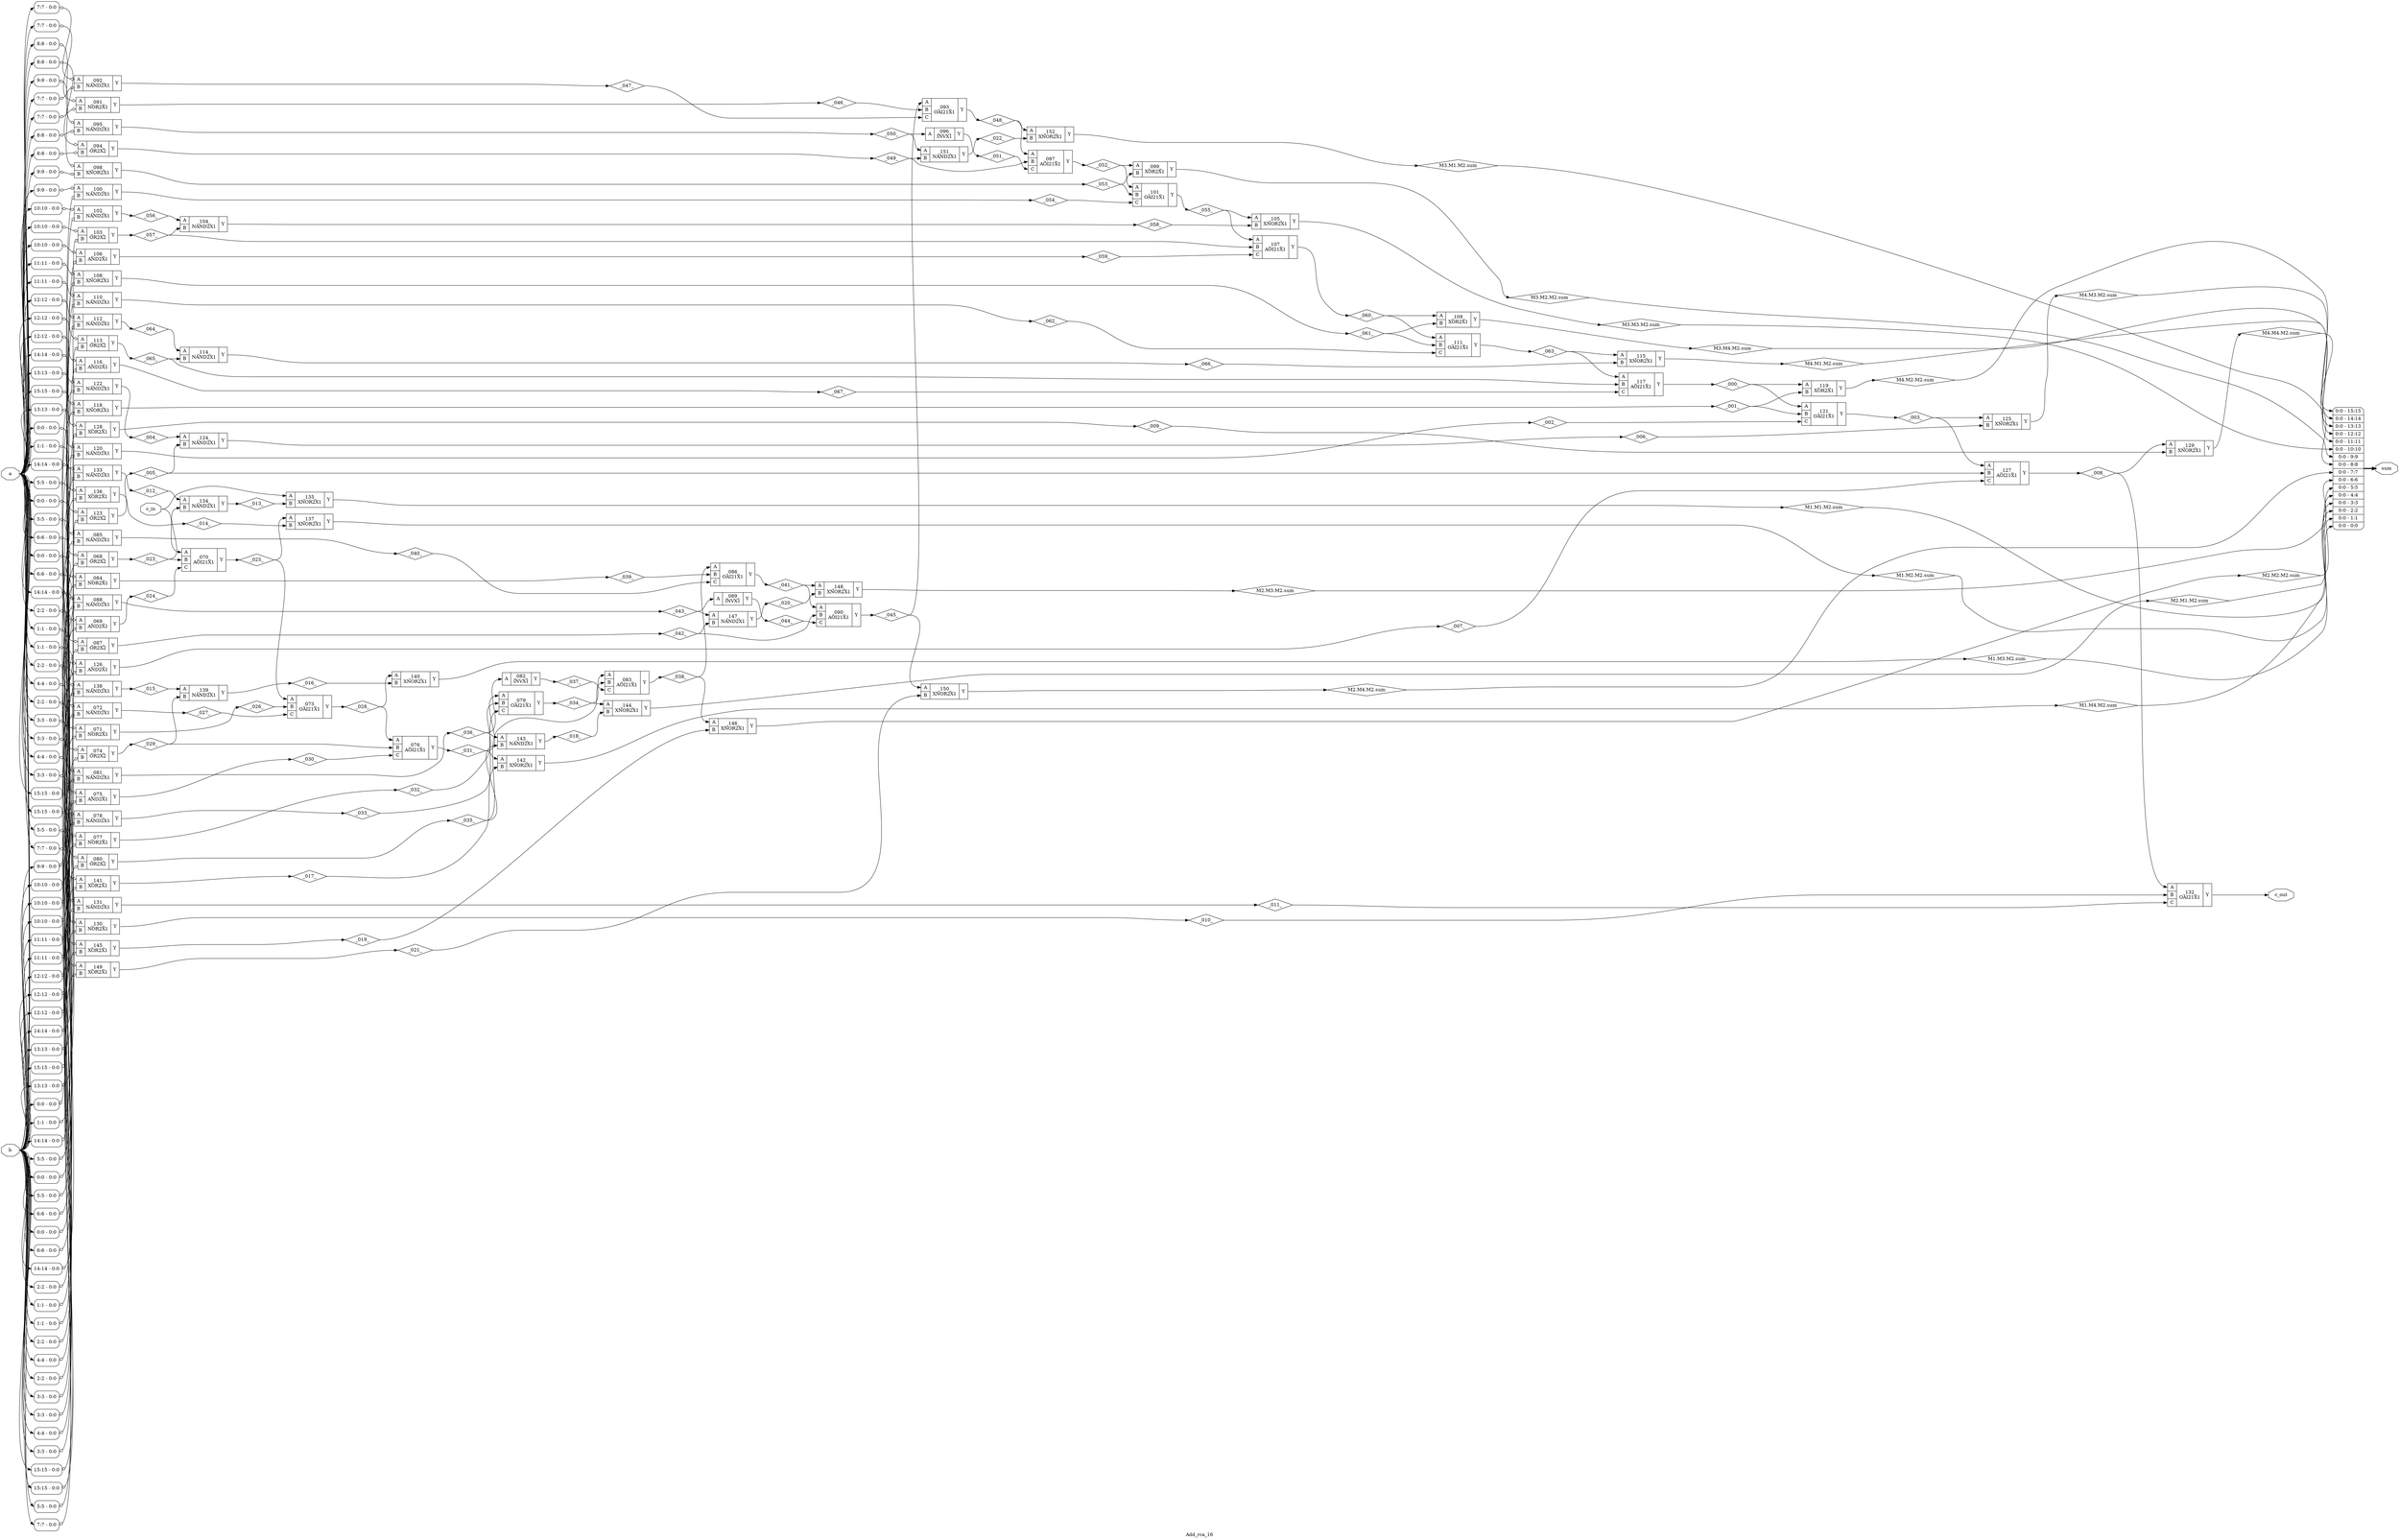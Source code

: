 digraph "Add_rca_16" {
label="Add_rca_16";
rankdir="LR";
remincross=true;
n2 [ shape=diamond, label="M1.M1.M2.sum", color="black", fontcolor="black" ];
n3 [ shape=diamond, label="M1.M2.M2.sum", color="black", fontcolor="black" ];
n4 [ shape=diamond, label="M1.M3.M2.sum", color="black", fontcolor="black" ];
n5 [ shape=diamond, label="M1.M4.M2.sum", color="black", fontcolor="black" ];
n6 [ shape=diamond, label="M2.M1.M2.sum", color="black", fontcolor="black" ];
n7 [ shape=diamond, label="M2.M2.M2.sum", color="black", fontcolor="black" ];
n8 [ shape=diamond, label="M2.M3.M2.sum", color="black", fontcolor="black" ];
n9 [ shape=diamond, label="M2.M4.M2.sum", color="black", fontcolor="black" ];
n10 [ shape=diamond, label="M3.M1.M2.sum", color="black", fontcolor="black" ];
n11 [ shape=diamond, label="M3.M2.M2.sum", color="black", fontcolor="black" ];
n12 [ shape=diamond, label="M3.M3.M2.sum", color="black", fontcolor="black" ];
n13 [ shape=diamond, label="M3.M4.M2.sum", color="black", fontcolor="black" ];
n14 [ shape=diamond, label="M4.M1.M2.sum", color="black", fontcolor="black" ];
n15 [ shape=diamond, label="M4.M2.M2.sum", color="black", fontcolor="black" ];
n16 [ shape=diamond, label="M4.M3.M2.sum", color="black", fontcolor="black" ];
n17 [ shape=diamond, label="M4.M4.M2.sum", color="black", fontcolor="black" ];
n18 [ shape=diamond, label="_000_", color="black", fontcolor="black" ];
n19 [ shape=diamond, label="_001_", color="black", fontcolor="black" ];
n20 [ shape=diamond, label="_002_", color="black", fontcolor="black" ];
n21 [ shape=diamond, label="_003_", color="black", fontcolor="black" ];
n22 [ shape=diamond, label="_004_", color="black", fontcolor="black" ];
n23 [ shape=diamond, label="_005_", color="black", fontcolor="black" ];
n24 [ shape=diamond, label="_006_", color="black", fontcolor="black" ];
n25 [ shape=diamond, label="_007_", color="black", fontcolor="black" ];
n26 [ shape=diamond, label="_008_", color="black", fontcolor="black" ];
n27 [ shape=diamond, label="_009_", color="black", fontcolor="black" ];
n28 [ shape=diamond, label="_010_", color="black", fontcolor="black" ];
n29 [ shape=diamond, label="_011_", color="black", fontcolor="black" ];
n30 [ shape=diamond, label="_012_", color="black", fontcolor="black" ];
n31 [ shape=diamond, label="_013_", color="black", fontcolor="black" ];
n32 [ shape=diamond, label="_014_", color="black", fontcolor="black" ];
n33 [ shape=diamond, label="_015_", color="black", fontcolor="black" ];
n34 [ shape=diamond, label="_016_", color="black", fontcolor="black" ];
n35 [ shape=diamond, label="_017_", color="black", fontcolor="black" ];
n36 [ shape=diamond, label="_018_", color="black", fontcolor="black" ];
n37 [ shape=diamond, label="_019_", color="black", fontcolor="black" ];
n38 [ shape=diamond, label="_020_", color="black", fontcolor="black" ];
n39 [ shape=diamond, label="_021_", color="black", fontcolor="black" ];
n40 [ shape=diamond, label="_022_", color="black", fontcolor="black" ];
n41 [ shape=diamond, label="_023_", color="black", fontcolor="black" ];
n42 [ shape=diamond, label="_024_", color="black", fontcolor="black" ];
n43 [ shape=diamond, label="_025_", color="black", fontcolor="black" ];
n44 [ shape=diamond, label="_026_", color="black", fontcolor="black" ];
n45 [ shape=diamond, label="_027_", color="black", fontcolor="black" ];
n46 [ shape=diamond, label="_028_", color="black", fontcolor="black" ];
n47 [ shape=diamond, label="_029_", color="black", fontcolor="black" ];
n48 [ shape=diamond, label="_030_", color="black", fontcolor="black" ];
n49 [ shape=diamond, label="_031_", color="black", fontcolor="black" ];
n50 [ shape=diamond, label="_032_", color="black", fontcolor="black" ];
n51 [ shape=diamond, label="_033_", color="black", fontcolor="black" ];
n52 [ shape=diamond, label="_034_", color="black", fontcolor="black" ];
n53 [ shape=diamond, label="_035_", color="black", fontcolor="black" ];
n54 [ shape=diamond, label="_036_", color="black", fontcolor="black" ];
n55 [ shape=diamond, label="_037_", color="black", fontcolor="black" ];
n56 [ shape=diamond, label="_038_", color="black", fontcolor="black" ];
n57 [ shape=diamond, label="_039_", color="black", fontcolor="black" ];
n58 [ shape=diamond, label="_040_", color="black", fontcolor="black" ];
n59 [ shape=diamond, label="_041_", color="black", fontcolor="black" ];
n60 [ shape=diamond, label="_042_", color="black", fontcolor="black" ];
n61 [ shape=diamond, label="_043_", color="black", fontcolor="black" ];
n62 [ shape=diamond, label="_044_", color="black", fontcolor="black" ];
n63 [ shape=diamond, label="_045_", color="black", fontcolor="black" ];
n64 [ shape=diamond, label="_046_", color="black", fontcolor="black" ];
n65 [ shape=diamond, label="_047_", color="black", fontcolor="black" ];
n66 [ shape=diamond, label="_048_", color="black", fontcolor="black" ];
n67 [ shape=diamond, label="_049_", color="black", fontcolor="black" ];
n68 [ shape=diamond, label="_050_", color="black", fontcolor="black" ];
n69 [ shape=diamond, label="_051_", color="black", fontcolor="black" ];
n70 [ shape=diamond, label="_052_", color="black", fontcolor="black" ];
n71 [ shape=diamond, label="_053_", color="black", fontcolor="black" ];
n72 [ shape=diamond, label="_054_", color="black", fontcolor="black" ];
n73 [ shape=diamond, label="_055_", color="black", fontcolor="black" ];
n74 [ shape=diamond, label="_056_", color="black", fontcolor="black" ];
n75 [ shape=diamond, label="_057_", color="black", fontcolor="black" ];
n76 [ shape=diamond, label="_058_", color="black", fontcolor="black" ];
n77 [ shape=diamond, label="_059_", color="black", fontcolor="black" ];
n78 [ shape=diamond, label="_060_", color="black", fontcolor="black" ];
n79 [ shape=diamond, label="_061_", color="black", fontcolor="black" ];
n80 [ shape=diamond, label="_062_", color="black", fontcolor="black" ];
n81 [ shape=diamond, label="_063_", color="black", fontcolor="black" ];
n82 [ shape=diamond, label="_064_", color="black", fontcolor="black" ];
n83 [ shape=diamond, label="_065_", color="black", fontcolor="black" ];
n84 [ shape=diamond, label="_066_", color="black", fontcolor="black" ];
n85 [ shape=diamond, label="_067_", color="black", fontcolor="black" ];
n86 [ shape=octagon, label="a", color="black", fontcolor="black" ];
n87 [ shape=octagon, label="b", color="black", fontcolor="black" ];
n88 [ shape=octagon, label="c_in", color="black", fontcolor="black" ];
n89 [ shape=octagon, label="c_out", color="black", fontcolor="black" ];
n90 [ shape=octagon, label="sum", color="black", fontcolor="black" ];
c94 [ shape=record, label="{{<p91> A|<p92> B}|_068_\nOR2X2|{<p93> Y}}" ];
x0 [ shape=record, style=rounded, label="<s0> 0:0 - 0:0 " ];
x0:e -> c94:p91:w [arrowhead=odiamond, arrowtail=odiamond, dir=both, color="black", label=""];
x1 [ shape=record, style=rounded, label="<s0> 0:0 - 0:0 " ];
x1:e -> c94:p92:w [arrowhead=odiamond, arrowtail=odiamond, dir=both, color="black", label=""];
c95 [ shape=record, label="{{<p91> A|<p92> B}|_069_\nAND2X1|{<p93> Y}}" ];
x2 [ shape=record, style=rounded, label="<s0> 0:0 - 0:0 " ];
x2:e -> c95:p91:w [arrowhead=odiamond, arrowtail=odiamond, dir=both, color="black", label=""];
x3 [ shape=record, style=rounded, label="<s0> 0:0 - 0:0 " ];
x3:e -> c95:p92:w [arrowhead=odiamond, arrowtail=odiamond, dir=both, color="black", label=""];
c97 [ shape=record, label="{{<p91> A|<p92> B|<p96> C}|_070_\nAOI21X1|{<p93> Y}}" ];
c98 [ shape=record, label="{{<p91> A|<p92> B}|_071_\nNOR2X1|{<p93> Y}}" ];
x4 [ shape=record, style=rounded, label="<s0> 1:1 - 0:0 " ];
x4:e -> c98:p91:w [arrowhead=odiamond, arrowtail=odiamond, dir=both, color="black", label=""];
x5 [ shape=record, style=rounded, label="<s0> 1:1 - 0:0 " ];
x5:e -> c98:p92:w [arrowhead=odiamond, arrowtail=odiamond, dir=both, color="black", label=""];
c99 [ shape=record, label="{{<p91> A|<p92> B}|_072_\nNAND2X1|{<p93> Y}}" ];
x6 [ shape=record, style=rounded, label="<s0> 1:1 - 0:0 " ];
x6:e -> c99:p91:w [arrowhead=odiamond, arrowtail=odiamond, dir=both, color="black", label=""];
x7 [ shape=record, style=rounded, label="<s0> 1:1 - 0:0 " ];
x7:e -> c99:p92:w [arrowhead=odiamond, arrowtail=odiamond, dir=both, color="black", label=""];
c100 [ shape=record, label="{{<p91> A|<p92> B|<p96> C}|_073_\nOAI21X1|{<p93> Y}}" ];
c101 [ shape=record, label="{{<p91> A|<p92> B}|_074_\nOR2X2|{<p93> Y}}" ];
x8 [ shape=record, style=rounded, label="<s0> 2:2 - 0:0 " ];
x8:e -> c101:p91:w [arrowhead=odiamond, arrowtail=odiamond, dir=both, color="black", label=""];
x9 [ shape=record, style=rounded, label="<s0> 2:2 - 0:0 " ];
x9:e -> c101:p92:w [arrowhead=odiamond, arrowtail=odiamond, dir=both, color="black", label=""];
c102 [ shape=record, label="{{<p91> A|<p92> B}|_075_\nAND2X1|{<p93> Y}}" ];
x10 [ shape=record, style=rounded, label="<s0> 2:2 - 0:0 " ];
x10:e -> c102:p91:w [arrowhead=odiamond, arrowtail=odiamond, dir=both, color="black", label=""];
x11 [ shape=record, style=rounded, label="<s0> 2:2 - 0:0 " ];
x11:e -> c102:p92:w [arrowhead=odiamond, arrowtail=odiamond, dir=both, color="black", label=""];
c103 [ shape=record, label="{{<p91> A|<p92> B|<p96> C}|_076_\nAOI21X1|{<p93> Y}}" ];
c104 [ shape=record, label="{{<p91> A|<p92> B}|_077_\nNOR2X1|{<p93> Y}}" ];
x12 [ shape=record, style=rounded, label="<s0> 3:3 - 0:0 " ];
x12:e -> c104:p91:w [arrowhead=odiamond, arrowtail=odiamond, dir=both, color="black", label=""];
x13 [ shape=record, style=rounded, label="<s0> 3:3 - 0:0 " ];
x13:e -> c104:p92:w [arrowhead=odiamond, arrowtail=odiamond, dir=both, color="black", label=""];
c105 [ shape=record, label="{{<p91> A|<p92> B}|_078_\nNAND2X1|{<p93> Y}}" ];
x14 [ shape=record, style=rounded, label="<s0> 3:3 - 0:0 " ];
x14:e -> c105:p91:w [arrowhead=odiamond, arrowtail=odiamond, dir=both, color="black", label=""];
x15 [ shape=record, style=rounded, label="<s0> 3:3 - 0:0 " ];
x15:e -> c105:p92:w [arrowhead=odiamond, arrowtail=odiamond, dir=both, color="black", label=""];
c106 [ shape=record, label="{{<p91> A|<p92> B|<p96> C}|_079_\nOAI21X1|{<p93> Y}}" ];
c107 [ shape=record, label="{{<p91> A|<p92> B}|_080_\nOR2X2|{<p93> Y}}" ];
x16 [ shape=record, style=rounded, label="<s0> 4:4 - 0:0 " ];
x16:e -> c107:p91:w [arrowhead=odiamond, arrowtail=odiamond, dir=both, color="black", label=""];
x17 [ shape=record, style=rounded, label="<s0> 4:4 - 0:0 " ];
x17:e -> c107:p92:w [arrowhead=odiamond, arrowtail=odiamond, dir=both, color="black", label=""];
c108 [ shape=record, label="{{<p91> A|<p92> B}|_081_\nNAND2X1|{<p93> Y}}" ];
x18 [ shape=record, style=rounded, label="<s0> 4:4 - 0:0 " ];
x18:e -> c108:p91:w [arrowhead=odiamond, arrowtail=odiamond, dir=both, color="black", label=""];
x19 [ shape=record, style=rounded, label="<s0> 4:4 - 0:0 " ];
x19:e -> c108:p92:w [arrowhead=odiamond, arrowtail=odiamond, dir=both, color="black", label=""];
c109 [ shape=record, label="{{<p91> A}|_082_\nINVX1|{<p93> Y}}" ];
c110 [ shape=record, label="{{<p91> A|<p92> B|<p96> C}|_083_\nAOI21X1|{<p93> Y}}" ];
c111 [ shape=record, label="{{<p91> A|<p92> B}|_084_\nNOR2X1|{<p93> Y}}" ];
x20 [ shape=record, style=rounded, label="<s0> 5:5 - 0:0 " ];
x20:e -> c111:p91:w [arrowhead=odiamond, arrowtail=odiamond, dir=both, color="black", label=""];
x21 [ shape=record, style=rounded, label="<s0> 5:5 - 0:0 " ];
x21:e -> c111:p92:w [arrowhead=odiamond, arrowtail=odiamond, dir=both, color="black", label=""];
c112 [ shape=record, label="{{<p91> A|<p92> B}|_085_\nNAND2X1|{<p93> Y}}" ];
x22 [ shape=record, style=rounded, label="<s0> 5:5 - 0:0 " ];
x22:e -> c112:p91:w [arrowhead=odiamond, arrowtail=odiamond, dir=both, color="black", label=""];
x23 [ shape=record, style=rounded, label="<s0> 5:5 - 0:0 " ];
x23:e -> c112:p92:w [arrowhead=odiamond, arrowtail=odiamond, dir=both, color="black", label=""];
c113 [ shape=record, label="{{<p91> A|<p92> B|<p96> C}|_086_\nOAI21X1|{<p93> Y}}" ];
c114 [ shape=record, label="{{<p91> A|<p92> B}|_087_\nOR2X2|{<p93> Y}}" ];
x24 [ shape=record, style=rounded, label="<s0> 6:6 - 0:0 " ];
x24:e -> c114:p91:w [arrowhead=odiamond, arrowtail=odiamond, dir=both, color="black", label=""];
x25 [ shape=record, style=rounded, label="<s0> 6:6 - 0:0 " ];
x25:e -> c114:p92:w [arrowhead=odiamond, arrowtail=odiamond, dir=both, color="black", label=""];
c115 [ shape=record, label="{{<p91> A|<p92> B}|_088_\nNAND2X1|{<p93> Y}}" ];
x26 [ shape=record, style=rounded, label="<s0> 6:6 - 0:0 " ];
x26:e -> c115:p91:w [arrowhead=odiamond, arrowtail=odiamond, dir=both, color="black", label=""];
x27 [ shape=record, style=rounded, label="<s0> 6:6 - 0:0 " ];
x27:e -> c115:p92:w [arrowhead=odiamond, arrowtail=odiamond, dir=both, color="black", label=""];
c116 [ shape=record, label="{{<p91> A}|_089_\nINVX1|{<p93> Y}}" ];
c117 [ shape=record, label="{{<p91> A|<p92> B|<p96> C}|_090_\nAOI21X1|{<p93> Y}}" ];
c118 [ shape=record, label="{{<p91> A|<p92> B}|_091_\nNOR2X1|{<p93> Y}}" ];
x28 [ shape=record, style=rounded, label="<s0> 7:7 - 0:0 " ];
x28:e -> c118:p91:w [arrowhead=odiamond, arrowtail=odiamond, dir=both, color="black", label=""];
x29 [ shape=record, style=rounded, label="<s0> 7:7 - 0:0 " ];
x29:e -> c118:p92:w [arrowhead=odiamond, arrowtail=odiamond, dir=both, color="black", label=""];
c119 [ shape=record, label="{{<p91> A|<p92> B}|_092_\nNAND2X1|{<p93> Y}}" ];
x30 [ shape=record, style=rounded, label="<s0> 7:7 - 0:0 " ];
x30:e -> c119:p91:w [arrowhead=odiamond, arrowtail=odiamond, dir=both, color="black", label=""];
x31 [ shape=record, style=rounded, label="<s0> 7:7 - 0:0 " ];
x31:e -> c119:p92:w [arrowhead=odiamond, arrowtail=odiamond, dir=both, color="black", label=""];
c120 [ shape=record, label="{{<p91> A|<p92> B|<p96> C}|_093_\nOAI21X1|{<p93> Y}}" ];
c121 [ shape=record, label="{{<p91> A|<p92> B}|_094_\nOR2X2|{<p93> Y}}" ];
x32 [ shape=record, style=rounded, label="<s0> 8:8 - 0:0 " ];
x32:e -> c121:p91:w [arrowhead=odiamond, arrowtail=odiamond, dir=both, color="black", label=""];
x33 [ shape=record, style=rounded, label="<s0> 8:8 - 0:0 " ];
x33:e -> c121:p92:w [arrowhead=odiamond, arrowtail=odiamond, dir=both, color="black", label=""];
c122 [ shape=record, label="{{<p91> A|<p92> B}|_095_\nNAND2X1|{<p93> Y}}" ];
x34 [ shape=record, style=rounded, label="<s0> 8:8 - 0:0 " ];
x34:e -> c122:p91:w [arrowhead=odiamond, arrowtail=odiamond, dir=both, color="black", label=""];
x35 [ shape=record, style=rounded, label="<s0> 8:8 - 0:0 " ];
x35:e -> c122:p92:w [arrowhead=odiamond, arrowtail=odiamond, dir=both, color="black", label=""];
c123 [ shape=record, label="{{<p91> A}|_096_\nINVX1|{<p93> Y}}" ];
c124 [ shape=record, label="{{<p91> A|<p92> B|<p96> C}|_097_\nAOI21X1|{<p93> Y}}" ];
c125 [ shape=record, label="{{<p91> A|<p92> B}|_098_\nXNOR2X1|{<p93> Y}}" ];
x36 [ shape=record, style=rounded, label="<s0> 9:9 - 0:0 " ];
x36:e -> c125:p91:w [arrowhead=odiamond, arrowtail=odiamond, dir=both, color="black", label=""];
x37 [ shape=record, style=rounded, label="<s0> 9:9 - 0:0 " ];
x37:e -> c125:p92:w [arrowhead=odiamond, arrowtail=odiamond, dir=both, color="black", label=""];
c126 [ shape=record, label="{{<p91> A|<p92> B}|_099_\nXOR2X1|{<p93> Y}}" ];
c127 [ shape=record, label="{{<p91> A|<p92> B}|_100_\nNAND2X1|{<p93> Y}}" ];
x38 [ shape=record, style=rounded, label="<s0> 9:9 - 0:0 " ];
x38:e -> c127:p91:w [arrowhead=odiamond, arrowtail=odiamond, dir=both, color="black", label=""];
x39 [ shape=record, style=rounded, label="<s0> 9:9 - 0:0 " ];
x39:e -> c127:p92:w [arrowhead=odiamond, arrowtail=odiamond, dir=both, color="black", label=""];
c128 [ shape=record, label="{{<p91> A|<p92> B|<p96> C}|_101_\nOAI21X1|{<p93> Y}}" ];
c129 [ shape=record, label="{{<p91> A|<p92> B}|_102_\nNAND2X1|{<p93> Y}}" ];
x40 [ shape=record, style=rounded, label="<s0> 10:10 - 0:0 " ];
x40:e -> c129:p91:w [arrowhead=odiamond, arrowtail=odiamond, dir=both, color="black", label=""];
x41 [ shape=record, style=rounded, label="<s0> 10:10 - 0:0 " ];
x41:e -> c129:p92:w [arrowhead=odiamond, arrowtail=odiamond, dir=both, color="black", label=""];
c130 [ shape=record, label="{{<p91> A|<p92> B}|_103_\nOR2X2|{<p93> Y}}" ];
x42 [ shape=record, style=rounded, label="<s0> 10:10 - 0:0 " ];
x42:e -> c130:p91:w [arrowhead=odiamond, arrowtail=odiamond, dir=both, color="black", label=""];
x43 [ shape=record, style=rounded, label="<s0> 10:10 - 0:0 " ];
x43:e -> c130:p92:w [arrowhead=odiamond, arrowtail=odiamond, dir=both, color="black", label=""];
c131 [ shape=record, label="{{<p91> A|<p92> B}|_104_\nNAND2X1|{<p93> Y}}" ];
c132 [ shape=record, label="{{<p91> A|<p92> B}|_105_\nXNOR2X1|{<p93> Y}}" ];
c133 [ shape=record, label="{{<p91> A|<p92> B}|_106_\nAND2X1|{<p93> Y}}" ];
x44 [ shape=record, style=rounded, label="<s0> 10:10 - 0:0 " ];
x44:e -> c133:p91:w [arrowhead=odiamond, arrowtail=odiamond, dir=both, color="black", label=""];
x45 [ shape=record, style=rounded, label="<s0> 10:10 - 0:0 " ];
x45:e -> c133:p92:w [arrowhead=odiamond, arrowtail=odiamond, dir=both, color="black", label=""];
c134 [ shape=record, label="{{<p91> A|<p92> B|<p96> C}|_107_\nAOI21X1|{<p93> Y}}" ];
c135 [ shape=record, label="{{<p91> A|<p92> B}|_108_\nXNOR2X1|{<p93> Y}}" ];
x46 [ shape=record, style=rounded, label="<s0> 11:11 - 0:0 " ];
x46:e -> c135:p91:w [arrowhead=odiamond, arrowtail=odiamond, dir=both, color="black", label=""];
x47 [ shape=record, style=rounded, label="<s0> 11:11 - 0:0 " ];
x47:e -> c135:p92:w [arrowhead=odiamond, arrowtail=odiamond, dir=both, color="black", label=""];
c136 [ shape=record, label="{{<p91> A|<p92> B}|_109_\nXOR2X1|{<p93> Y}}" ];
c137 [ shape=record, label="{{<p91> A|<p92> B}|_110_\nNAND2X1|{<p93> Y}}" ];
x48 [ shape=record, style=rounded, label="<s0> 11:11 - 0:0 " ];
x48:e -> c137:p91:w [arrowhead=odiamond, arrowtail=odiamond, dir=both, color="black", label=""];
x49 [ shape=record, style=rounded, label="<s0> 11:11 - 0:0 " ];
x49:e -> c137:p92:w [arrowhead=odiamond, arrowtail=odiamond, dir=both, color="black", label=""];
c138 [ shape=record, label="{{<p91> A|<p92> B|<p96> C}|_111_\nOAI21X1|{<p93> Y}}" ];
c139 [ shape=record, label="{{<p91> A|<p92> B}|_112_\nNAND2X1|{<p93> Y}}" ];
x50 [ shape=record, style=rounded, label="<s0> 12:12 - 0:0 " ];
x50:e -> c139:p91:w [arrowhead=odiamond, arrowtail=odiamond, dir=both, color="black", label=""];
x51 [ shape=record, style=rounded, label="<s0> 12:12 - 0:0 " ];
x51:e -> c139:p92:w [arrowhead=odiamond, arrowtail=odiamond, dir=both, color="black", label=""];
c140 [ shape=record, label="{{<p91> A|<p92> B}|_113_\nOR2X2|{<p93> Y}}" ];
x52 [ shape=record, style=rounded, label="<s0> 12:12 - 0:0 " ];
x52:e -> c140:p91:w [arrowhead=odiamond, arrowtail=odiamond, dir=both, color="black", label=""];
x53 [ shape=record, style=rounded, label="<s0> 12:12 - 0:0 " ];
x53:e -> c140:p92:w [arrowhead=odiamond, arrowtail=odiamond, dir=both, color="black", label=""];
c141 [ shape=record, label="{{<p91> A|<p92> B}|_114_\nNAND2X1|{<p93> Y}}" ];
c142 [ shape=record, label="{{<p91> A|<p92> B}|_115_\nXNOR2X1|{<p93> Y}}" ];
c143 [ shape=record, label="{{<p91> A|<p92> B}|_116_\nAND2X1|{<p93> Y}}" ];
x54 [ shape=record, style=rounded, label="<s0> 12:12 - 0:0 " ];
x54:e -> c143:p91:w [arrowhead=odiamond, arrowtail=odiamond, dir=both, color="black", label=""];
x55 [ shape=record, style=rounded, label="<s0> 12:12 - 0:0 " ];
x55:e -> c143:p92:w [arrowhead=odiamond, arrowtail=odiamond, dir=both, color="black", label=""];
c144 [ shape=record, label="{{<p91> A|<p92> B|<p96> C}|_117_\nAOI21X1|{<p93> Y}}" ];
c145 [ shape=record, label="{{<p91> A|<p92> B}|_118_\nXNOR2X1|{<p93> Y}}" ];
x56 [ shape=record, style=rounded, label="<s0> 13:13 - 0:0 " ];
x56:e -> c145:p91:w [arrowhead=odiamond, arrowtail=odiamond, dir=both, color="black", label=""];
x57 [ shape=record, style=rounded, label="<s0> 13:13 - 0:0 " ];
x57:e -> c145:p92:w [arrowhead=odiamond, arrowtail=odiamond, dir=both, color="black", label=""];
c146 [ shape=record, label="{{<p91> A|<p92> B}|_119_\nXOR2X1|{<p93> Y}}" ];
c147 [ shape=record, label="{{<p91> A|<p92> B}|_120_\nNAND2X1|{<p93> Y}}" ];
x58 [ shape=record, style=rounded, label="<s0> 13:13 - 0:0 " ];
x58:e -> c147:p91:w [arrowhead=odiamond, arrowtail=odiamond, dir=both, color="black", label=""];
x59 [ shape=record, style=rounded, label="<s0> 13:13 - 0:0 " ];
x59:e -> c147:p92:w [arrowhead=odiamond, arrowtail=odiamond, dir=both, color="black", label=""];
c148 [ shape=record, label="{{<p91> A|<p92> B|<p96> C}|_121_\nOAI21X1|{<p93> Y}}" ];
c149 [ shape=record, label="{{<p91> A|<p92> B}|_122_\nNAND2X1|{<p93> Y}}" ];
x60 [ shape=record, style=rounded, label="<s0> 14:14 - 0:0 " ];
x60:e -> c149:p91:w [arrowhead=odiamond, arrowtail=odiamond, dir=both, color="black", label=""];
x61 [ shape=record, style=rounded, label="<s0> 14:14 - 0:0 " ];
x61:e -> c149:p92:w [arrowhead=odiamond, arrowtail=odiamond, dir=both, color="black", label=""];
c150 [ shape=record, label="{{<p91> A|<p92> B}|_123_\nOR2X2|{<p93> Y}}" ];
x62 [ shape=record, style=rounded, label="<s0> 14:14 - 0:0 " ];
x62:e -> c150:p91:w [arrowhead=odiamond, arrowtail=odiamond, dir=both, color="black", label=""];
x63 [ shape=record, style=rounded, label="<s0> 14:14 - 0:0 " ];
x63:e -> c150:p92:w [arrowhead=odiamond, arrowtail=odiamond, dir=both, color="black", label=""];
c151 [ shape=record, label="{{<p91> A|<p92> B}|_124_\nNAND2X1|{<p93> Y}}" ];
c152 [ shape=record, label="{{<p91> A|<p92> B}|_125_\nXNOR2X1|{<p93> Y}}" ];
c153 [ shape=record, label="{{<p91> A|<p92> B}|_126_\nAND2X1|{<p93> Y}}" ];
x64 [ shape=record, style=rounded, label="<s0> 14:14 - 0:0 " ];
x64:e -> c153:p91:w [arrowhead=odiamond, arrowtail=odiamond, dir=both, color="black", label=""];
x65 [ shape=record, style=rounded, label="<s0> 14:14 - 0:0 " ];
x65:e -> c153:p92:w [arrowhead=odiamond, arrowtail=odiamond, dir=both, color="black", label=""];
c154 [ shape=record, label="{{<p91> A|<p92> B|<p96> C}|_127_\nAOI21X1|{<p93> Y}}" ];
c155 [ shape=record, label="{{<p91> A|<p92> B}|_128_\nXOR2X1|{<p93> Y}}" ];
x66 [ shape=record, style=rounded, label="<s0> 15:15 - 0:0 " ];
x66:e -> c155:p91:w [arrowhead=odiamond, arrowtail=odiamond, dir=both, color="black", label=""];
x67 [ shape=record, style=rounded, label="<s0> 15:15 - 0:0 " ];
x67:e -> c155:p92:w [arrowhead=odiamond, arrowtail=odiamond, dir=both, color="black", label=""];
c156 [ shape=record, label="{{<p91> A|<p92> B}|_129_\nXNOR2X1|{<p93> Y}}" ];
c157 [ shape=record, label="{{<p91> A|<p92> B}|_130_\nNOR2X1|{<p93> Y}}" ];
x68 [ shape=record, style=rounded, label="<s0> 15:15 - 0:0 " ];
x68:e -> c157:p91:w [arrowhead=odiamond, arrowtail=odiamond, dir=both, color="black", label=""];
x69 [ shape=record, style=rounded, label="<s0> 15:15 - 0:0 " ];
x69:e -> c157:p92:w [arrowhead=odiamond, arrowtail=odiamond, dir=both, color="black", label=""];
c158 [ shape=record, label="{{<p91> A|<p92> B}|_131_\nNAND2X1|{<p93> Y}}" ];
x70 [ shape=record, style=rounded, label="<s0> 15:15 - 0:0 " ];
x70:e -> c158:p91:w [arrowhead=odiamond, arrowtail=odiamond, dir=both, color="black", label=""];
x71 [ shape=record, style=rounded, label="<s0> 15:15 - 0:0 " ];
x71:e -> c158:p92:w [arrowhead=odiamond, arrowtail=odiamond, dir=both, color="black", label=""];
c159 [ shape=record, label="{{<p91> A|<p92> B|<p96> C}|_132_\nOAI21X1|{<p93> Y}}" ];
c160 [ shape=record, label="{{<p91> A|<p92> B}|_133_\nNAND2X1|{<p93> Y}}" ];
x72 [ shape=record, style=rounded, label="<s0> 0:0 - 0:0 " ];
x72:e -> c160:p91:w [arrowhead=odiamond, arrowtail=odiamond, dir=both, color="black", label=""];
x73 [ shape=record, style=rounded, label="<s0> 0:0 - 0:0 " ];
x73:e -> c160:p92:w [arrowhead=odiamond, arrowtail=odiamond, dir=both, color="black", label=""];
c161 [ shape=record, label="{{<p91> A|<p92> B}|_134_\nNAND2X1|{<p93> Y}}" ];
c162 [ shape=record, label="{{<p91> A|<p92> B}|_135_\nXNOR2X1|{<p93> Y}}" ];
c163 [ shape=record, label="{{<p91> A|<p92> B}|_136_\nXOR2X1|{<p93> Y}}" ];
x74 [ shape=record, style=rounded, label="<s0> 1:1 - 0:0 " ];
x74:e -> c163:p91:w [arrowhead=odiamond, arrowtail=odiamond, dir=both, color="black", label=""];
x75 [ shape=record, style=rounded, label="<s0> 1:1 - 0:0 " ];
x75:e -> c163:p92:w [arrowhead=odiamond, arrowtail=odiamond, dir=both, color="black", label=""];
c164 [ shape=record, label="{{<p91> A|<p92> B}|_137_\nXNOR2X1|{<p93> Y}}" ];
c165 [ shape=record, label="{{<p91> A|<p92> B}|_138_\nNAND2X1|{<p93> Y}}" ];
x76 [ shape=record, style=rounded, label="<s0> 2:2 - 0:0 " ];
x76:e -> c165:p91:w [arrowhead=odiamond, arrowtail=odiamond, dir=both, color="black", label=""];
x77 [ shape=record, style=rounded, label="<s0> 2:2 - 0:0 " ];
x77:e -> c165:p92:w [arrowhead=odiamond, arrowtail=odiamond, dir=both, color="black", label=""];
c166 [ shape=record, label="{{<p91> A|<p92> B}|_139_\nNAND2X1|{<p93> Y}}" ];
c167 [ shape=record, label="{{<p91> A|<p92> B}|_140_\nXNOR2X1|{<p93> Y}}" ];
c168 [ shape=record, label="{{<p91> A|<p92> B}|_141_\nXOR2X1|{<p93> Y}}" ];
x78 [ shape=record, style=rounded, label="<s0> 3:3 - 0:0 " ];
x78:e -> c168:p91:w [arrowhead=odiamond, arrowtail=odiamond, dir=both, color="black", label=""];
x79 [ shape=record, style=rounded, label="<s0> 3:3 - 0:0 " ];
x79:e -> c168:p92:w [arrowhead=odiamond, arrowtail=odiamond, dir=both, color="black", label=""];
c169 [ shape=record, label="{{<p91> A|<p92> B}|_142_\nXNOR2X1|{<p93> Y}}" ];
c170 [ shape=record, label="{{<p91> A|<p92> B}|_143_\nNAND2X1|{<p93> Y}}" ];
c171 [ shape=record, label="{{<p91> A|<p92> B}|_144_\nXNOR2X1|{<p93> Y}}" ];
c172 [ shape=record, label="{{<p91> A|<p92> B}|_145_\nXOR2X1|{<p93> Y}}" ];
x80 [ shape=record, style=rounded, label="<s0> 5:5 - 0:0 " ];
x80:e -> c172:p91:w [arrowhead=odiamond, arrowtail=odiamond, dir=both, color="black", label=""];
x81 [ shape=record, style=rounded, label="<s0> 5:5 - 0:0 " ];
x81:e -> c172:p92:w [arrowhead=odiamond, arrowtail=odiamond, dir=both, color="black", label=""];
c173 [ shape=record, label="{{<p91> A|<p92> B}|_146_\nXNOR2X1|{<p93> Y}}" ];
c174 [ shape=record, label="{{<p91> A|<p92> B}|_147_\nNAND2X1|{<p93> Y}}" ];
c175 [ shape=record, label="{{<p91> A|<p92> B}|_148_\nXNOR2X1|{<p93> Y}}" ];
c176 [ shape=record, label="{{<p91> A|<p92> B}|_149_\nXOR2X1|{<p93> Y}}" ];
x82 [ shape=record, style=rounded, label="<s0> 7:7 - 0:0 " ];
x82:e -> c176:p91:w [arrowhead=odiamond, arrowtail=odiamond, dir=both, color="black", label=""];
x83 [ shape=record, style=rounded, label="<s0> 7:7 - 0:0 " ];
x83:e -> c176:p92:w [arrowhead=odiamond, arrowtail=odiamond, dir=both, color="black", label=""];
c177 [ shape=record, label="{{<p91> A|<p92> B}|_150_\nXNOR2X1|{<p93> Y}}" ];
c178 [ shape=record, label="{{<p91> A|<p92> B}|_151_\nNAND2X1|{<p93> Y}}" ];
c179 [ shape=record, label="{{<p91> A|<p92> B}|_152_\nXNOR2X1|{<p93> Y}}" ];
x84 [ shape=record, style=rounded, label="<s15> 0:0 - 15:15 |<s14> 0:0 - 14:14 |<s13> 0:0 - 13:13 |<s12> 0:0 - 12:12 |<s11> 0:0 - 11:11 |<s10> 0:0 - 10:10 |<s9> 0:0 - 9:9 |<s8> 0:0 - 8:8 |<s7> 0:0 - 7:7 |<s6> 0:0 - 6:6 |<s5> 0:0 - 5:5 |<s4> 0:0 - 4:4 |<s3> 0:0 - 3:3 |<s2> 0:0 - 2:2 |<s1> 0:0 - 1:1 |<s0> 0:0 - 0:0 " ];
c179:p93:e -> n10:w [color="black", label=""];
n10:e -> x84:s8:w [color="black", label=""];
c126:p93:e -> n11:w [color="black", label=""];
n11:e -> x84:s9:w [color="black", label=""];
c132:p93:e -> n12:w [color="black", label=""];
n12:e -> x84:s10:w [color="black", label=""];
c136:p93:e -> n13:w [color="black", label=""];
n13:e -> x84:s11:w [color="black", label=""];
c142:p93:e -> n14:w [color="black", label=""];
n14:e -> x84:s12:w [color="black", label=""];
c146:p93:e -> n15:w [color="black", label=""];
n15:e -> x84:s13:w [color="black", label=""];
c152:p93:e -> n16:w [color="black", label=""];
n16:e -> x84:s14:w [color="black", label=""];
c156:p93:e -> n17:w [color="black", label=""];
n17:e -> x84:s15:w [color="black", label=""];
c144:p93:e -> n18:w [color="black", label=""];
n18:e -> c146:p91:w [color="black", label=""];
n18:e -> c148:p91:w [color="black", label=""];
c145:p93:e -> n19:w [color="black", label=""];
n19:e -> c146:p92:w [color="black", label=""];
n19:e -> c148:p92:w [color="black", label=""];
c162:p93:e -> n2:w [color="black", label=""];
n2:e -> x84:s0:w [color="black", label=""];
c147:p93:e -> n20:w [color="black", label=""];
n20:e -> c148:p96:w [color="black", label=""];
c148:p93:e -> n21:w [color="black", label=""];
n21:e -> c152:p91:w [color="black", label=""];
n21:e -> c154:p91:w [color="black", label=""];
c149:p93:e -> n22:w [color="black", label=""];
n22:e -> c151:p91:w [color="black", label=""];
c150:p93:e -> n23:w [color="black", label=""];
n23:e -> c151:p92:w [color="black", label=""];
n23:e -> c154:p92:w [color="black", label=""];
c151:p93:e -> n24:w [color="black", label=""];
n24:e -> c152:p92:w [color="black", label=""];
c153:p93:e -> n25:w [color="black", label=""];
n25:e -> c154:p96:w [color="black", label=""];
c154:p93:e -> n26:w [color="black", label=""];
n26:e -> c156:p91:w [color="black", label=""];
n26:e -> c159:p91:w [color="black", label=""];
c155:p93:e -> n27:w [color="black", label=""];
n27:e -> c156:p92:w [color="black", label=""];
c157:p93:e -> n28:w [color="black", label=""];
n28:e -> c159:p92:w [color="black", label=""];
c158:p93:e -> n29:w [color="black", label=""];
n29:e -> c159:p96:w [color="black", label=""];
c164:p93:e -> n3:w [color="black", label=""];
n3:e -> x84:s1:w [color="black", label=""];
c160:p93:e -> n30:w [color="black", label=""];
n30:e -> c161:p91:w [color="black", label=""];
c161:p93:e -> n31:w [color="black", label=""];
n31:e -> c162:p92:w [color="black", label=""];
c163:p93:e -> n32:w [color="black", label=""];
n32:e -> c164:p92:w [color="black", label=""];
c165:p93:e -> n33:w [color="black", label=""];
n33:e -> c166:p91:w [color="black", label=""];
c166:p93:e -> n34:w [color="black", label=""];
n34:e -> c167:p92:w [color="black", label=""];
c168:p93:e -> n35:w [color="black", label=""];
n35:e -> c169:p92:w [color="black", label=""];
c170:p93:e -> n36:w [color="black", label=""];
n36:e -> c171:p92:w [color="black", label=""];
c172:p93:e -> n37:w [color="black", label=""];
n37:e -> c173:p92:w [color="black", label=""];
c174:p93:e -> n38:w [color="black", label=""];
n38:e -> c175:p92:w [color="black", label=""];
c176:p93:e -> n39:w [color="black", label=""];
n39:e -> c177:p92:w [color="black", label=""];
c167:p93:e -> n4:w [color="black", label=""];
n4:e -> x84:s2:w [color="black", label=""];
c178:p93:e -> n40:w [color="black", label=""];
n40:e -> c179:p92:w [color="black", label=""];
c94:p93:e -> n41:w [color="black", label=""];
n41:e -> c161:p92:w [color="black", label=""];
n41:e -> c97:p92:w [color="black", label=""];
c95:p93:e -> n42:w [color="black", label=""];
n42:e -> c97:p96:w [color="black", label=""];
c97:p93:e -> n43:w [color="black", label=""];
n43:e -> c100:p91:w [color="black", label=""];
n43:e -> c164:p91:w [color="black", label=""];
c98:p93:e -> n44:w [color="black", label=""];
n44:e -> c100:p92:w [color="black", label=""];
c99:p93:e -> n45:w [color="black", label=""];
n45:e -> c100:p96:w [color="black", label=""];
c100:p93:e -> n46:w [color="black", label=""];
n46:e -> c103:p91:w [color="black", label=""];
n46:e -> c167:p91:w [color="black", label=""];
c101:p93:e -> n47:w [color="black", label=""];
n47:e -> c103:p92:w [color="black", label=""];
n47:e -> c166:p92:w [color="black", label=""];
c102:p93:e -> n48:w [color="black", label=""];
n48:e -> c103:p96:w [color="black", label=""];
c103:p93:e -> n49:w [color="black", label=""];
n49:e -> c106:p91:w [color="black", label=""];
n49:e -> c169:p91:w [color="black", label=""];
c169:p93:e -> n5:w [color="black", label=""];
n5:e -> x84:s3:w [color="black", label=""];
c104:p93:e -> n50:w [color="black", label=""];
n50:e -> c106:p92:w [color="black", label=""];
c105:p93:e -> n51:w [color="black", label=""];
n51:e -> c106:p96:w [color="black", label=""];
c106:p93:e -> n52:w [color="black", label=""];
n52:e -> c110:p91:w [color="black", label=""];
n52:e -> c171:p91:w [color="black", label=""];
c107:p93:e -> n53:w [color="black", label=""];
n53:e -> c110:p92:w [color="black", label=""];
n53:e -> c170:p92:w [color="black", label=""];
c108:p93:e -> n54:w [color="black", label=""];
n54:e -> c109:p91:w [color="black", label=""];
n54:e -> c170:p91:w [color="black", label=""];
c109:p93:e -> n55:w [color="black", label=""];
n55:e -> c110:p96:w [color="black", label=""];
c110:p93:e -> n56:w [color="black", label=""];
n56:e -> c113:p91:w [color="black", label=""];
n56:e -> c173:p91:w [color="black", label=""];
c111:p93:e -> n57:w [color="black", label=""];
n57:e -> c113:p92:w [color="black", label=""];
c112:p93:e -> n58:w [color="black", label=""];
n58:e -> c113:p96:w [color="black", label=""];
c113:p93:e -> n59:w [color="black", label=""];
n59:e -> c117:p91:w [color="black", label=""];
n59:e -> c175:p91:w [color="black", label=""];
c171:p93:e -> n6:w [color="black", label=""];
n6:e -> x84:s4:w [color="black", label=""];
c114:p93:e -> n60:w [color="black", label=""];
n60:e -> c117:p92:w [color="black", label=""];
n60:e -> c174:p92:w [color="black", label=""];
c115:p93:e -> n61:w [color="black", label=""];
n61:e -> c116:p91:w [color="black", label=""];
n61:e -> c174:p91:w [color="black", label=""];
c116:p93:e -> n62:w [color="black", label=""];
n62:e -> c117:p96:w [color="black", label=""];
c117:p93:e -> n63:w [color="black", label=""];
n63:e -> c120:p91:w [color="black", label=""];
n63:e -> c177:p91:w [color="black", label=""];
c118:p93:e -> n64:w [color="black", label=""];
n64:e -> c120:p92:w [color="black", label=""];
c119:p93:e -> n65:w [color="black", label=""];
n65:e -> c120:p96:w [color="black", label=""];
c120:p93:e -> n66:w [color="black", label=""];
n66:e -> c124:p91:w [color="black", label=""];
n66:e -> c179:p91:w [color="black", label=""];
c121:p93:e -> n67:w [color="black", label=""];
n67:e -> c124:p92:w [color="black", label=""];
n67:e -> c178:p92:w [color="black", label=""];
c122:p93:e -> n68:w [color="black", label=""];
n68:e -> c123:p91:w [color="black", label=""];
n68:e -> c178:p91:w [color="black", label=""];
c123:p93:e -> n69:w [color="black", label=""];
n69:e -> c124:p96:w [color="black", label=""];
c173:p93:e -> n7:w [color="black", label=""];
n7:e -> x84:s5:w [color="black", label=""];
c124:p93:e -> n70:w [color="black", label=""];
n70:e -> c126:p91:w [color="black", label=""];
n70:e -> c128:p91:w [color="black", label=""];
c125:p93:e -> n71:w [color="black", label=""];
n71:e -> c126:p92:w [color="black", label=""];
n71:e -> c128:p92:w [color="black", label=""];
c127:p93:e -> n72:w [color="black", label=""];
n72:e -> c128:p96:w [color="black", label=""];
c128:p93:e -> n73:w [color="black", label=""];
n73:e -> c132:p91:w [color="black", label=""];
n73:e -> c134:p91:w [color="black", label=""];
c129:p93:e -> n74:w [color="black", label=""];
n74:e -> c131:p91:w [color="black", label=""];
c130:p93:e -> n75:w [color="black", label=""];
n75:e -> c131:p92:w [color="black", label=""];
n75:e -> c134:p92:w [color="black", label=""];
c131:p93:e -> n76:w [color="black", label=""];
n76:e -> c132:p92:w [color="black", label=""];
c133:p93:e -> n77:w [color="black", label=""];
n77:e -> c134:p96:w [color="black", label=""];
c134:p93:e -> n78:w [color="black", label=""];
n78:e -> c136:p91:w [color="black", label=""];
n78:e -> c138:p91:w [color="black", label=""];
c135:p93:e -> n79:w [color="black", label=""];
n79:e -> c136:p92:w [color="black", label=""];
n79:e -> c138:p92:w [color="black", label=""];
c175:p93:e -> n8:w [color="black", label=""];
n8:e -> x84:s6:w [color="black", label=""];
c137:p93:e -> n80:w [color="black", label=""];
n80:e -> c138:p96:w [color="black", label=""];
c138:p93:e -> n81:w [color="black", label=""];
n81:e -> c142:p91:w [color="black", label=""];
n81:e -> c144:p91:w [color="black", label=""];
c139:p93:e -> n82:w [color="black", label=""];
n82:e -> c141:p91:w [color="black", label=""];
c140:p93:e -> n83:w [color="black", label=""];
n83:e -> c141:p92:w [color="black", label=""];
n83:e -> c144:p92:w [color="black", label=""];
c141:p93:e -> n84:w [color="black", label=""];
n84:e -> c142:p92:w [color="black", label=""];
c143:p93:e -> n85:w [color="black", label=""];
n85:e -> c144:p96:w [color="black", label=""];
n86:e -> x0:s0:w [color="black", label=""];
n86:e -> x10:s0:w [color="black", label=""];
n86:e -> x12:s0:w [color="black", label=""];
n86:e -> x14:s0:w [color="black", label=""];
n86:e -> x16:s0:w [color="black", label=""];
n86:e -> x18:s0:w [color="black", label=""];
n86:e -> x20:s0:w [color="black", label=""];
n86:e -> x22:s0:w [color="black", label=""];
n86:e -> x24:s0:w [color="black", label=""];
n86:e -> x26:s0:w [color="black", label=""];
n86:e -> x28:s0:w [color="black", label=""];
n86:e -> x2:s0:w [color="black", label=""];
n86:e -> x30:s0:w [color="black", label=""];
n86:e -> x32:s0:w [color="black", label=""];
n86:e -> x34:s0:w [color="black", label=""];
n86:e -> x36:s0:w [color="black", label=""];
n86:e -> x38:s0:w [color="black", label=""];
n86:e -> x40:s0:w [color="black", label=""];
n86:e -> x42:s0:w [color="black", label=""];
n86:e -> x44:s0:w [color="black", label=""];
n86:e -> x46:s0:w [color="black", label=""];
n86:e -> x48:s0:w [color="black", label=""];
n86:e -> x4:s0:w [color="black", label=""];
n86:e -> x50:s0:w [color="black", label=""];
n86:e -> x52:s0:w [color="black", label=""];
n86:e -> x54:s0:w [color="black", label=""];
n86:e -> x56:s0:w [color="black", label=""];
n86:e -> x58:s0:w [color="black", label=""];
n86:e -> x60:s0:w [color="black", label=""];
n86:e -> x62:s0:w [color="black", label=""];
n86:e -> x64:s0:w [color="black", label=""];
n86:e -> x66:s0:w [color="black", label=""];
n86:e -> x68:s0:w [color="black", label=""];
n86:e -> x6:s0:w [color="black", label=""];
n86:e -> x70:s0:w [color="black", label=""];
n86:e -> x72:s0:w [color="black", label=""];
n86:e -> x74:s0:w [color="black", label=""];
n86:e -> x76:s0:w [color="black", label=""];
n86:e -> x78:s0:w [color="black", label=""];
n86:e -> x80:s0:w [color="black", label=""];
n86:e -> x82:s0:w [color="black", label=""];
n86:e -> x8:s0:w [color="black", label=""];
n87:e -> x11:s0:w [color="black", label=""];
n87:e -> x13:s0:w [color="black", label=""];
n87:e -> x15:s0:w [color="black", label=""];
n87:e -> x17:s0:w [color="black", label=""];
n87:e -> x19:s0:w [color="black", label=""];
n87:e -> x1:s0:w [color="black", label=""];
n87:e -> x21:s0:w [color="black", label=""];
n87:e -> x23:s0:w [color="black", label=""];
n87:e -> x25:s0:w [color="black", label=""];
n87:e -> x27:s0:w [color="black", label=""];
n87:e -> x29:s0:w [color="black", label=""];
n87:e -> x31:s0:w [color="black", label=""];
n87:e -> x33:s0:w [color="black", label=""];
n87:e -> x35:s0:w [color="black", label=""];
n87:e -> x37:s0:w [color="black", label=""];
n87:e -> x39:s0:w [color="black", label=""];
n87:e -> x3:s0:w [color="black", label=""];
n87:e -> x41:s0:w [color="black", label=""];
n87:e -> x43:s0:w [color="black", label=""];
n87:e -> x45:s0:w [color="black", label=""];
n87:e -> x47:s0:w [color="black", label=""];
n87:e -> x49:s0:w [color="black", label=""];
n87:e -> x51:s0:w [color="black", label=""];
n87:e -> x53:s0:w [color="black", label=""];
n87:e -> x55:s0:w [color="black", label=""];
n87:e -> x57:s0:w [color="black", label=""];
n87:e -> x59:s0:w [color="black", label=""];
n87:e -> x5:s0:w [color="black", label=""];
n87:e -> x61:s0:w [color="black", label=""];
n87:e -> x63:s0:w [color="black", label=""];
n87:e -> x65:s0:w [color="black", label=""];
n87:e -> x67:s0:w [color="black", label=""];
n87:e -> x69:s0:w [color="black", label=""];
n87:e -> x71:s0:w [color="black", label=""];
n87:e -> x73:s0:w [color="black", label=""];
n87:e -> x75:s0:w [color="black", label=""];
n87:e -> x77:s0:w [color="black", label=""];
n87:e -> x79:s0:w [color="black", label=""];
n87:e -> x7:s0:w [color="black", label=""];
n87:e -> x81:s0:w [color="black", label=""];
n87:e -> x83:s0:w [color="black", label=""];
n87:e -> x9:s0:w [color="black", label=""];
n88:e -> c162:p91:w [color="black", label=""];
n88:e -> c97:p91:w [color="black", label=""];
c159:p93:e -> n89:w [color="black", label=""];
c177:p93:e -> n9:w [color="black", label=""];
n9:e -> x84:s7:w [color="black", label=""];
x84:e -> n90:w [color="black", style="setlinewidth(3)", label=""];
}
